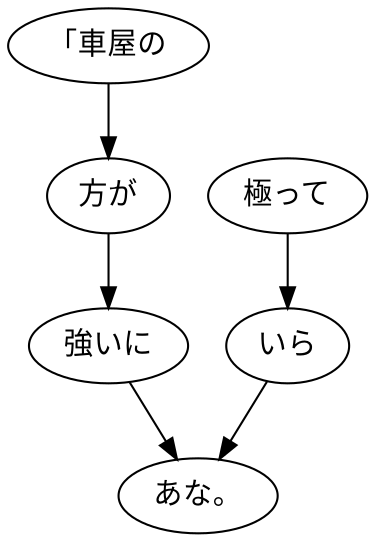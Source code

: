 digraph graph219 {
	node0 [label="「車屋の"];
	node1 [label="方が"];
	node2 [label="強いに"];
	node3 [label="極って"];
	node4 [label="いら"];
	node5 [label="あな。"];
	node0 -> node1;
	node1 -> node2;
	node2 -> node5;
	node3 -> node4;
	node4 -> node5;
}
